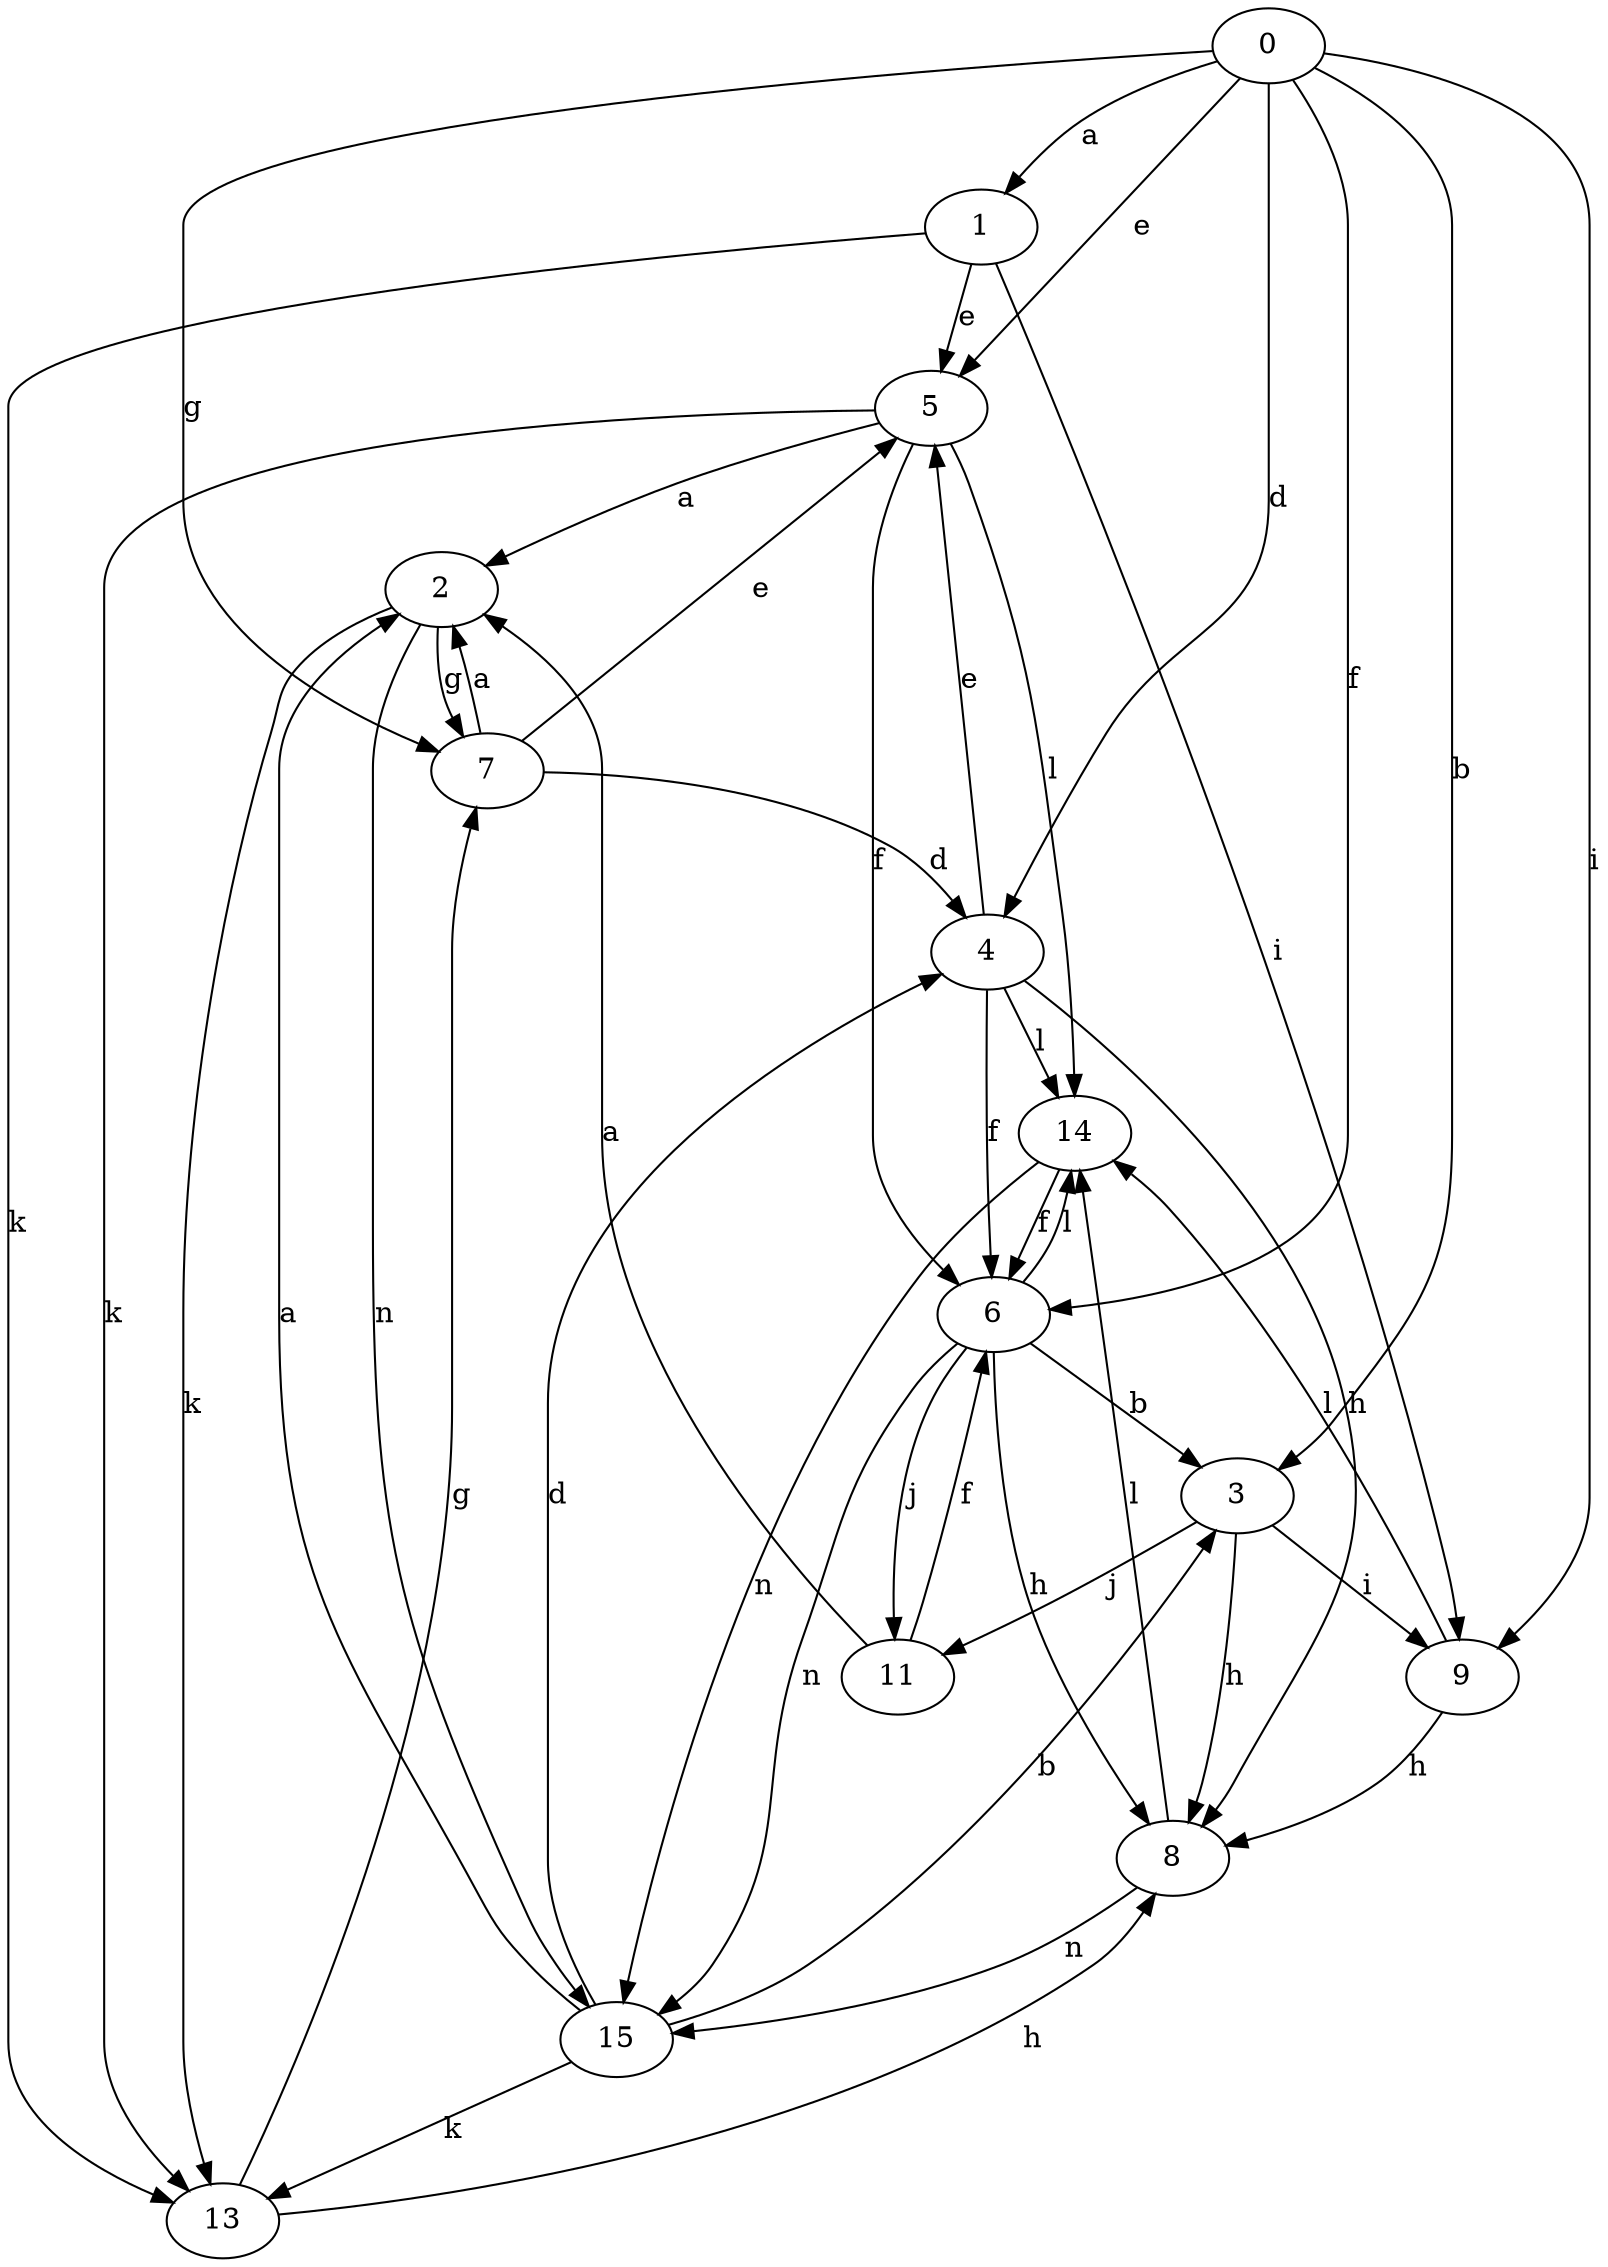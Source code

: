 strict digraph  {
1;
2;
3;
4;
5;
6;
7;
0;
8;
9;
11;
13;
14;
15;
1 -> 5  [label=e];
1 -> 9  [label=i];
1 -> 13  [label=k];
2 -> 7  [label=g];
2 -> 13  [label=k];
2 -> 15  [label=n];
3 -> 8  [label=h];
3 -> 9  [label=i];
3 -> 11  [label=j];
4 -> 5  [label=e];
4 -> 6  [label=f];
4 -> 8  [label=h];
4 -> 14  [label=l];
5 -> 2  [label=a];
5 -> 6  [label=f];
5 -> 13  [label=k];
5 -> 14  [label=l];
6 -> 3  [label=b];
6 -> 8  [label=h];
6 -> 11  [label=j];
6 -> 14  [label=l];
6 -> 15  [label=n];
7 -> 2  [label=a];
7 -> 4  [label=d];
7 -> 5  [label=e];
0 -> 1  [label=a];
0 -> 3  [label=b];
0 -> 4  [label=d];
0 -> 5  [label=e];
0 -> 6  [label=f];
0 -> 7  [label=g];
0 -> 9  [label=i];
8 -> 14  [label=l];
8 -> 15  [label=n];
9 -> 8  [label=h];
9 -> 14  [label=l];
11 -> 2  [label=a];
11 -> 6  [label=f];
13 -> 7  [label=g];
13 -> 8  [label=h];
14 -> 6  [label=f];
14 -> 15  [label=n];
15 -> 2  [label=a];
15 -> 3  [label=b];
15 -> 4  [label=d];
15 -> 13  [label=k];
}
